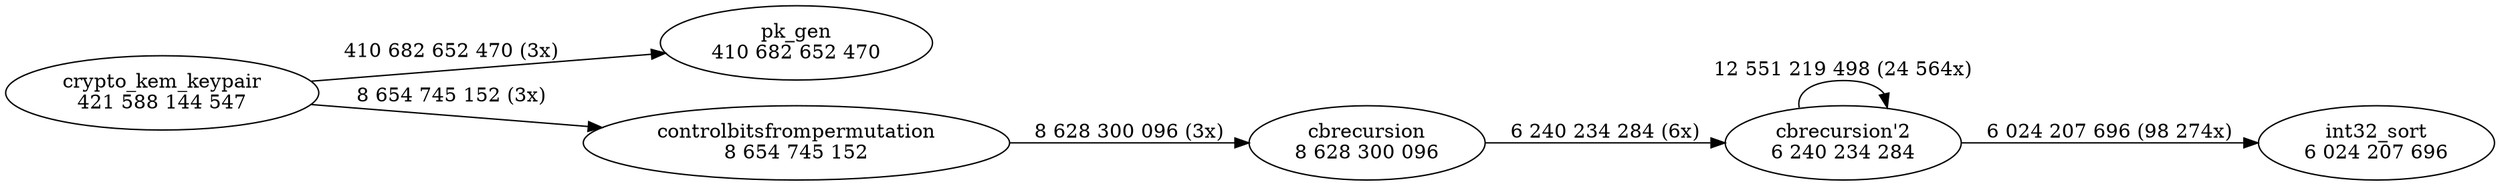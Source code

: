 digraph "callgraph" {
  rankdir=LR;
  F5562536f5c50 [label="pk_gen\n410 682 652 470"];
  F556253727900 [label="crypto_kem_keypair\n421 588 144 547"];
  F5562537d7130 [label="int32_sort\n6 024 207 696"];
  F5562537dc520 [label="controlbitsfrompermutation\n8 654 745 152"];
  F5562537f3110 [label="cbrecursion\n8 628 300 096"];
  F556253862500 [label="cbrecursion'2\n6 240 234 284"];
  F556253727900 -> F5562536f5c50 [weight=3,label="410 682 652 470 (3x)"];
  F556253727900 -> F5562537dc520 [weight=3,label="8 654 745 152 (3x)"];
  F5562537dc520 -> F5562537f3110 [weight=3,label="8 628 300 096 (3x)"];
  F5562537f3110 -> F556253862500 [weight=3,label="6 240 234 284 (6x)"];
  F556253862500 -> F5562537d7130 [weight=3,label="6 024 207 696 (98 274x)"];
  F556253862500 -> F556253862500 [weight=3,label="12 551 219 498 (24 564x)"];
}
